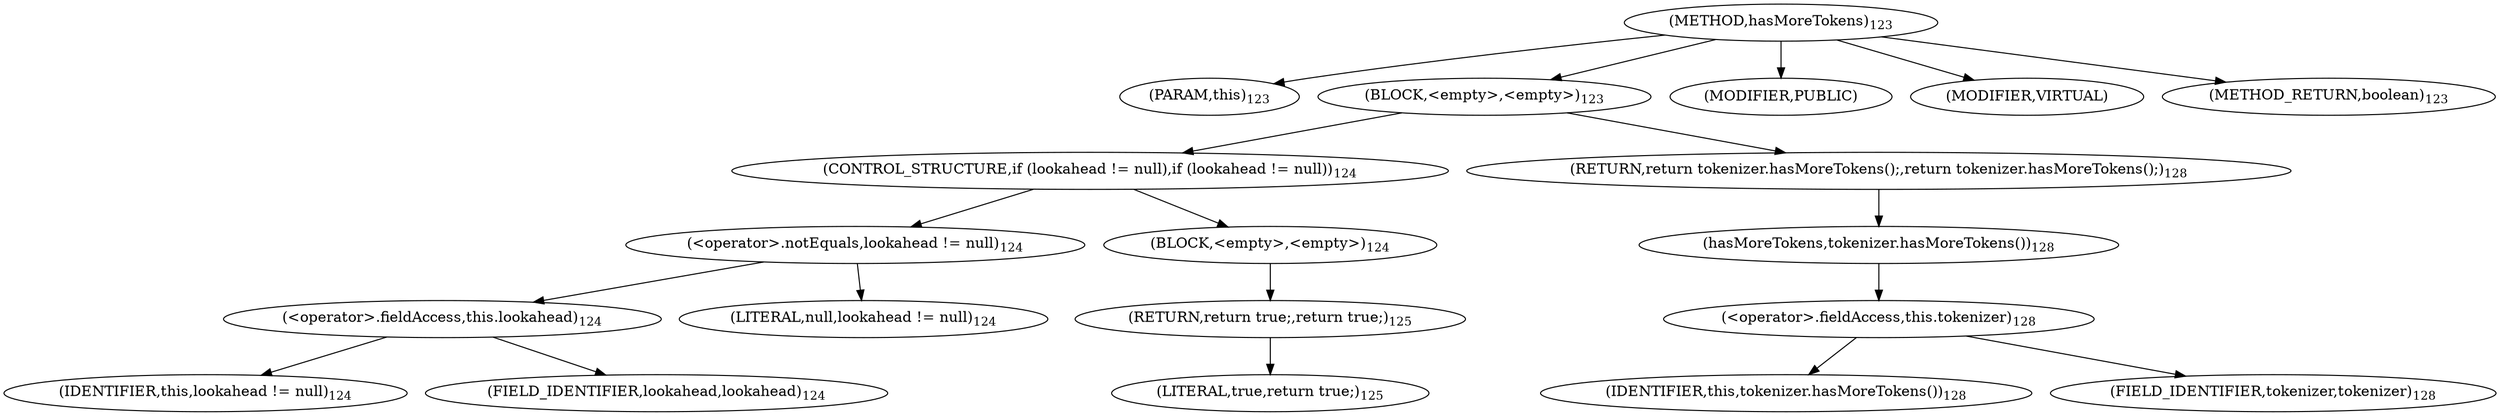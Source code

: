 digraph "hasMoreTokens" {  
"89" [label = <(METHOD,hasMoreTokens)<SUB>123</SUB>> ]
"90" [label = <(PARAM,this)<SUB>123</SUB>> ]
"91" [label = <(BLOCK,&lt;empty&gt;,&lt;empty&gt;)<SUB>123</SUB>> ]
"92" [label = <(CONTROL_STRUCTURE,if (lookahead != null),if (lookahead != null))<SUB>124</SUB>> ]
"93" [label = <(&lt;operator&gt;.notEquals,lookahead != null)<SUB>124</SUB>> ]
"94" [label = <(&lt;operator&gt;.fieldAccess,this.lookahead)<SUB>124</SUB>> ]
"95" [label = <(IDENTIFIER,this,lookahead != null)<SUB>124</SUB>> ]
"96" [label = <(FIELD_IDENTIFIER,lookahead,lookahead)<SUB>124</SUB>> ]
"97" [label = <(LITERAL,null,lookahead != null)<SUB>124</SUB>> ]
"98" [label = <(BLOCK,&lt;empty&gt;,&lt;empty&gt;)<SUB>124</SUB>> ]
"99" [label = <(RETURN,return true;,return true;)<SUB>125</SUB>> ]
"100" [label = <(LITERAL,true,return true;)<SUB>125</SUB>> ]
"101" [label = <(RETURN,return tokenizer.hasMoreTokens();,return tokenizer.hasMoreTokens();)<SUB>128</SUB>> ]
"102" [label = <(hasMoreTokens,tokenizer.hasMoreTokens())<SUB>128</SUB>> ]
"103" [label = <(&lt;operator&gt;.fieldAccess,this.tokenizer)<SUB>128</SUB>> ]
"104" [label = <(IDENTIFIER,this,tokenizer.hasMoreTokens())<SUB>128</SUB>> ]
"105" [label = <(FIELD_IDENTIFIER,tokenizer,tokenizer)<SUB>128</SUB>> ]
"106" [label = <(MODIFIER,PUBLIC)> ]
"107" [label = <(MODIFIER,VIRTUAL)> ]
"108" [label = <(METHOD_RETURN,boolean)<SUB>123</SUB>> ]
  "89" -> "90" 
  "89" -> "91" 
  "89" -> "106" 
  "89" -> "107" 
  "89" -> "108" 
  "91" -> "92" 
  "91" -> "101" 
  "92" -> "93" 
  "92" -> "98" 
  "93" -> "94" 
  "93" -> "97" 
  "94" -> "95" 
  "94" -> "96" 
  "98" -> "99" 
  "99" -> "100" 
  "101" -> "102" 
  "102" -> "103" 
  "103" -> "104" 
  "103" -> "105" 
}
